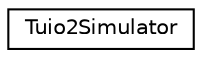 digraph "Graphical Class Hierarchy"
{
 // LATEX_PDF_SIZE
  edge [fontname="Helvetica",fontsize="10",labelfontname="Helvetica",labelfontsize="10"];
  node [fontname="Helvetica",fontsize="10",shape=record];
  rankdir="LR";
  Node0 [label="Tuio2Simulator",height=0.2,width=0.4,color="black", fillcolor="white", style="filled",URL="$classTuio2Simulator.html",tooltip=" "];
}
